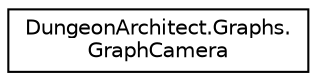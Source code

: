 digraph "Graphical Class Hierarchy"
{
  edge [fontname="Helvetica",fontsize="10",labelfontname="Helvetica",labelfontsize="10"];
  node [fontname="Helvetica",fontsize="10",shape=record];
  rankdir="LR";
  Node1 [label="DungeonArchitect.Graphs.\lGraphCamera",height=0.2,width=0.4,color="black", fillcolor="white", style="filled",URL="$class_dungeon_architect_1_1_graphs_1_1_graph_camera.html",tooltip="A camera that manages the graph editor&#39;s viewport "];
}
